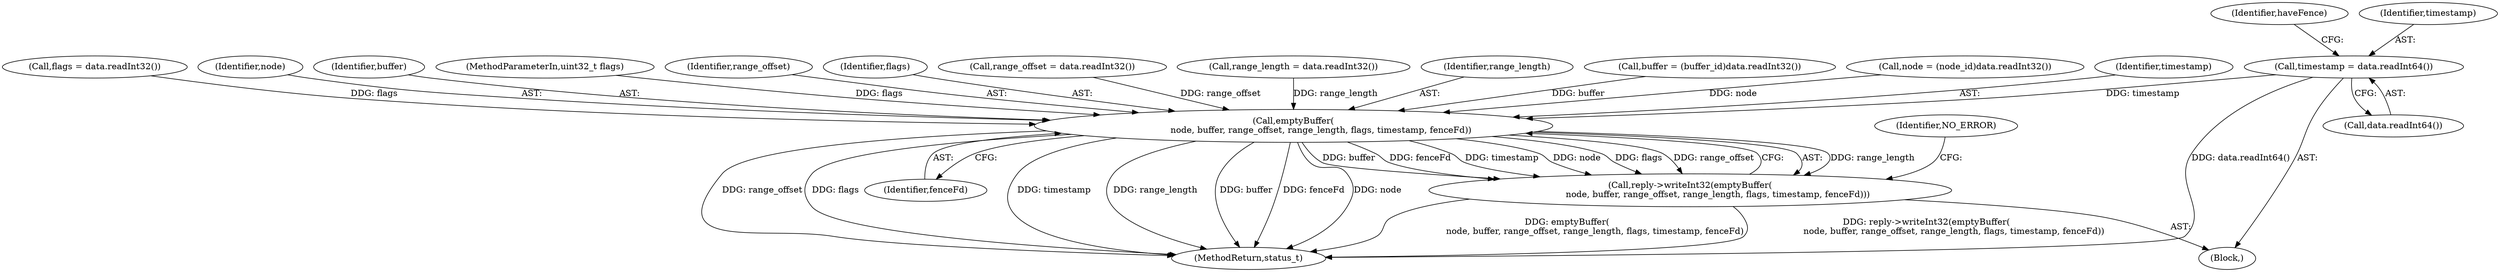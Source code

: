 digraph "0_Android_295c883fe3105b19bcd0f9e07d54c6b589fc5bff@API" {
"1001280" [label="(Call,timestamp = data.readInt64())"];
"1001290" [label="(Call,emptyBuffer(\n                    node, buffer, range_offset, range_length, flags, timestamp, fenceFd))"];
"1001289" [label="(Call,reply->writeInt32(emptyBuffer(\n                    node, buffer, range_offset, range_length, flags, timestamp, fenceFd)))"];
"1001276" [label="(Call,flags = data.readInt32())"];
"1001299" [label="(Identifier,NO_ERROR)"];
"1001289" [label="(Call,reply->writeInt32(emptyBuffer(\n                    node, buffer, range_offset, range_length, flags, timestamp, fenceFd)))"];
"1001290" [label="(Call,emptyBuffer(\n                    node, buffer, range_offset, range_length, flags, timestamp, fenceFd))"];
"1001291" [label="(Identifier,node)"];
"1001292" [label="(Identifier,buffer)"];
"1001285" [label="(Identifier,haveFence)"];
"1000113" [label="(MethodParameterIn,uint32_t flags)"];
"1001293" [label="(Identifier,range_offset)"];
"1001295" [label="(Identifier,flags)"];
"1001250" [label="(Block,)"];
"1001297" [label="(Identifier,fenceFd)"];
"1001282" [label="(Call,data.readInt64())"];
"1001268" [label="(Call,range_offset = data.readInt32())"];
"1001272" [label="(Call,range_length = data.readInt32())"];
"1001281" [label="(Identifier,timestamp)"];
"1001294" [label="(Identifier,range_length)"];
"1001262" [label="(Call,buffer = (buffer_id)data.readInt32())"];
"1001280" [label="(Call,timestamp = data.readInt64())"];
"1001256" [label="(Call,node = (node_id)data.readInt32())"];
"1001296" [label="(Identifier,timestamp)"];
"1001343" [label="(MethodReturn,status_t)"];
"1001280" -> "1001250"  [label="AST: "];
"1001280" -> "1001282"  [label="CFG: "];
"1001281" -> "1001280"  [label="AST: "];
"1001282" -> "1001280"  [label="AST: "];
"1001285" -> "1001280"  [label="CFG: "];
"1001280" -> "1001343"  [label="DDG: data.readInt64()"];
"1001280" -> "1001290"  [label="DDG: timestamp"];
"1001290" -> "1001289"  [label="AST: "];
"1001290" -> "1001297"  [label="CFG: "];
"1001291" -> "1001290"  [label="AST: "];
"1001292" -> "1001290"  [label="AST: "];
"1001293" -> "1001290"  [label="AST: "];
"1001294" -> "1001290"  [label="AST: "];
"1001295" -> "1001290"  [label="AST: "];
"1001296" -> "1001290"  [label="AST: "];
"1001297" -> "1001290"  [label="AST: "];
"1001289" -> "1001290"  [label="CFG: "];
"1001290" -> "1001343"  [label="DDG: flags"];
"1001290" -> "1001343"  [label="DDG: timestamp"];
"1001290" -> "1001343"  [label="DDG: range_length"];
"1001290" -> "1001343"  [label="DDG: range_offset"];
"1001290" -> "1001343"  [label="DDG: buffer"];
"1001290" -> "1001343"  [label="DDG: fenceFd"];
"1001290" -> "1001343"  [label="DDG: node"];
"1001290" -> "1001289"  [label="DDG: range_length"];
"1001290" -> "1001289"  [label="DDG: buffer"];
"1001290" -> "1001289"  [label="DDG: fenceFd"];
"1001290" -> "1001289"  [label="DDG: timestamp"];
"1001290" -> "1001289"  [label="DDG: node"];
"1001290" -> "1001289"  [label="DDG: flags"];
"1001290" -> "1001289"  [label="DDG: range_offset"];
"1001256" -> "1001290"  [label="DDG: node"];
"1001262" -> "1001290"  [label="DDG: buffer"];
"1001268" -> "1001290"  [label="DDG: range_offset"];
"1001272" -> "1001290"  [label="DDG: range_length"];
"1001276" -> "1001290"  [label="DDG: flags"];
"1000113" -> "1001290"  [label="DDG: flags"];
"1001289" -> "1001250"  [label="AST: "];
"1001299" -> "1001289"  [label="CFG: "];
"1001289" -> "1001343"  [label="DDG: emptyBuffer(\n                    node, buffer, range_offset, range_length, flags, timestamp, fenceFd)"];
"1001289" -> "1001343"  [label="DDG: reply->writeInt32(emptyBuffer(\n                    node, buffer, range_offset, range_length, flags, timestamp, fenceFd))"];
}
